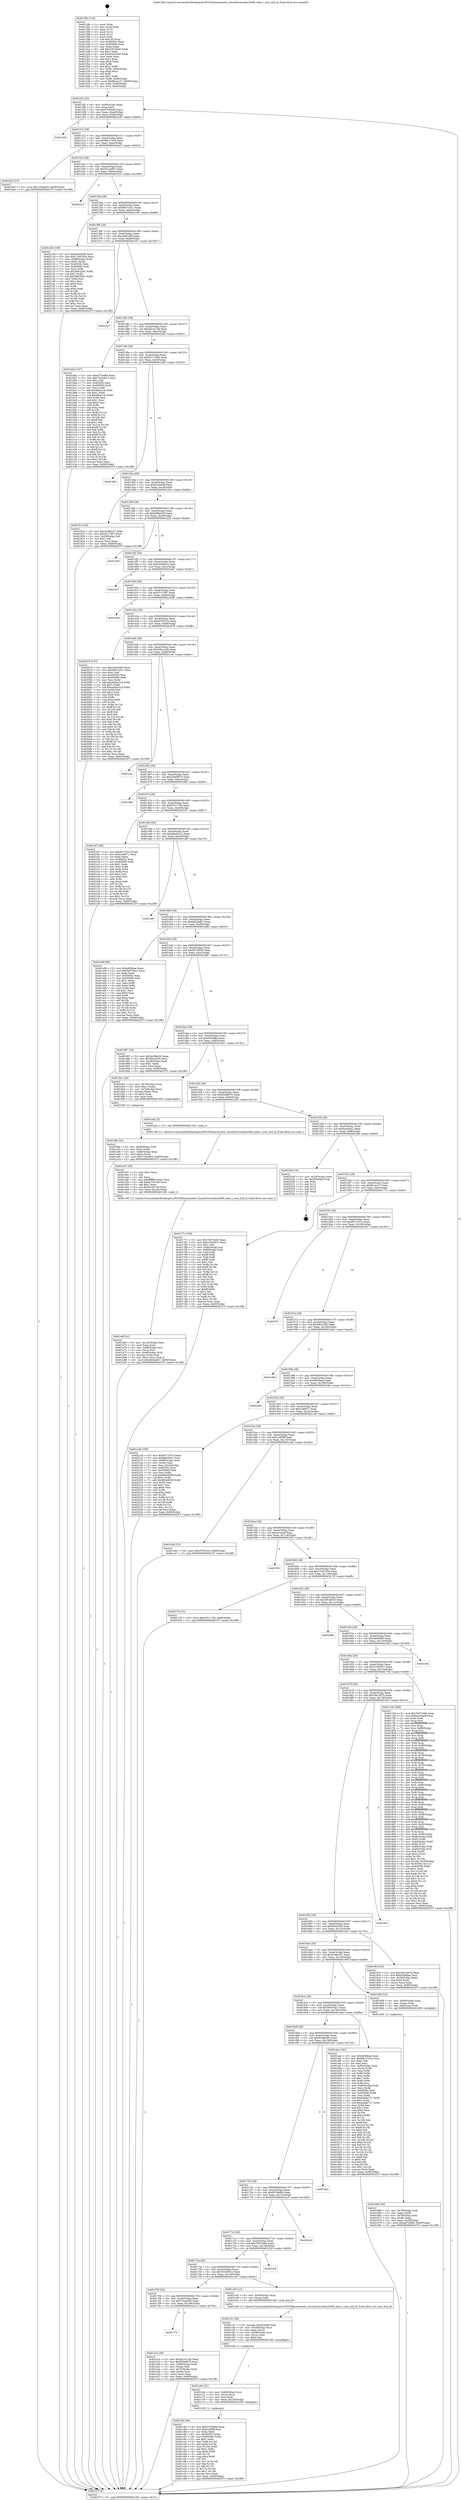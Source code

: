 digraph "0x401280" {
  label = "0x401280 (/mnt/c/Users/mathe/Desktop/tcc/POCII/binaries/extr_linuxdriversedaci5400_edac.c_nrec_buf_id_Final-ollvm.out::main(0))"
  labelloc = "t"
  node[shape=record]

  Entry [label="",width=0.3,height=0.3,shape=circle,fillcolor=black,style=filled]
  "0x4012f2" [label="{
     0x4012f2 [32]\l
     | [instrs]\l
     &nbsp;&nbsp;0x4012f2 \<+6\>: mov -0x90(%rbp),%eax\l
     &nbsp;&nbsp;0x4012f8 \<+2\>: mov %eax,%ecx\l
     &nbsp;&nbsp;0x4012fa \<+6\>: sub $0x87f42bd0,%ecx\l
     &nbsp;&nbsp;0x401300 \<+6\>: mov %eax,-0xa4(%rbp)\l
     &nbsp;&nbsp;0x401306 \<+6\>: mov %ecx,-0xa8(%rbp)\l
     &nbsp;&nbsp;0x40130c \<+6\>: je 0000000000401e39 \<main+0xbb9\>\l
  }"]
  "0x401e39" [label="{
     0x401e39\l
  }", style=dashed]
  "0x401312" [label="{
     0x401312 [28]\l
     | [instrs]\l
     &nbsp;&nbsp;0x401312 \<+5\>: jmp 0000000000401317 \<main+0x97\>\l
     &nbsp;&nbsp;0x401317 \<+6\>: mov -0xa4(%rbp),%eax\l
     &nbsp;&nbsp;0x40131d \<+5\>: sub $0x8dc17e34,%eax\l
     &nbsp;&nbsp;0x401322 \<+6\>: mov %eax,-0xac(%rbp)\l
     &nbsp;&nbsp;0x401328 \<+6\>: je 0000000000401ba3 \<main+0x923\>\l
  }"]
  Exit [label="",width=0.3,height=0.3,shape=circle,fillcolor=black,style=filled,peripheries=2]
  "0x401ba3" [label="{
     0x401ba3 [15]\l
     | [instrs]\l
     &nbsp;&nbsp;0x401ba3 \<+10\>: movl $0x7c5ead50,-0x90(%rbp)\l
     &nbsp;&nbsp;0x401bad \<+5\>: jmp 000000000040237f \<main+0x10ff\>\l
  }"]
  "0x40132e" [label="{
     0x40132e [28]\l
     | [instrs]\l
     &nbsp;&nbsp;0x40132e \<+5\>: jmp 0000000000401333 \<main+0xb3\>\l
     &nbsp;&nbsp;0x401333 \<+6\>: mov -0xa4(%rbp),%eax\l
     &nbsp;&nbsp;0x401339 \<+5\>: sub $0x931ae957,%eax\l
     &nbsp;&nbsp;0x40133e \<+6\>: mov %eax,-0xb0(%rbp)\l
     &nbsp;&nbsp;0x401344 \<+6\>: je 0000000000402315 \<main+0x1095\>\l
  }"]
  "0x401c83" [label="{
     0x401c83 [90]\l
     | [instrs]\l
     &nbsp;&nbsp;0x401c83 \<+5\>: mov $0x6376ef6d,%eax\l
     &nbsp;&nbsp;0x401c88 \<+5\>: mov $0xcc4f98f,%esi\l
     &nbsp;&nbsp;0x401c8d \<+2\>: xor %edx,%edx\l
     &nbsp;&nbsp;0x401c8f \<+8\>: mov 0x40505c,%r8d\l
     &nbsp;&nbsp;0x401c97 \<+8\>: mov 0x405060,%r9d\l
     &nbsp;&nbsp;0x401c9f \<+3\>: sub $0x1,%edx\l
     &nbsp;&nbsp;0x401ca2 \<+3\>: mov %r8d,%r10d\l
     &nbsp;&nbsp;0x401ca5 \<+3\>: add %edx,%r10d\l
     &nbsp;&nbsp;0x401ca8 \<+4\>: imul %r10d,%r8d\l
     &nbsp;&nbsp;0x401cac \<+4\>: and $0x1,%r8d\l
     &nbsp;&nbsp;0x401cb0 \<+4\>: cmp $0x0,%r8d\l
     &nbsp;&nbsp;0x401cb4 \<+4\>: sete %r11b\l
     &nbsp;&nbsp;0x401cb8 \<+4\>: cmp $0xa,%r9d\l
     &nbsp;&nbsp;0x401cbc \<+3\>: setl %bl\l
     &nbsp;&nbsp;0x401cbf \<+3\>: mov %r11b,%r14b\l
     &nbsp;&nbsp;0x401cc2 \<+3\>: and %bl,%r14b\l
     &nbsp;&nbsp;0x401cc5 \<+3\>: xor %bl,%r11b\l
     &nbsp;&nbsp;0x401cc8 \<+3\>: or %r11b,%r14b\l
     &nbsp;&nbsp;0x401ccb \<+4\>: test $0x1,%r14b\l
     &nbsp;&nbsp;0x401ccf \<+3\>: cmovne %esi,%eax\l
     &nbsp;&nbsp;0x401cd2 \<+6\>: mov %eax,-0x90(%rbp)\l
     &nbsp;&nbsp;0x401cd8 \<+5\>: jmp 000000000040237f \<main+0x10ff\>\l
  }"]
  "0x402315" [label="{
     0x402315\l
  }", style=dashed]
  "0x40134a" [label="{
     0x40134a [28]\l
     | [instrs]\l
     &nbsp;&nbsp;0x40134a \<+5\>: jmp 000000000040134f \<main+0xcf\>\l
     &nbsp;&nbsp;0x40134f \<+6\>: mov -0xa4(%rbp),%eax\l
     &nbsp;&nbsp;0x401355 \<+5\>: sub $0x9647cd11,%eax\l
     &nbsp;&nbsp;0x40135a \<+6\>: mov %eax,-0xb4(%rbp)\l
     &nbsp;&nbsp;0x401360 \<+6\>: je 000000000040210b \<main+0xe8b\>\l
  }"]
  "0x401c6e" [label="{
     0x401c6e [21]\l
     | [instrs]\l
     &nbsp;&nbsp;0x401c6e \<+4\>: mov -0x68(%rbp),%rcx\l
     &nbsp;&nbsp;0x401c72 \<+3\>: mov (%rcx),%rcx\l
     &nbsp;&nbsp;0x401c75 \<+3\>: mov %rcx,%rdi\l
     &nbsp;&nbsp;0x401c78 \<+6\>: mov %eax,-0x150(%rbp)\l
     &nbsp;&nbsp;0x401c7e \<+5\>: call 0000000000401030 \<free@plt\>\l
     | [calls]\l
     &nbsp;&nbsp;0x401030 \{1\} (unknown)\l
  }"]
  "0x40210b" [label="{
     0x40210b [109]\l
     | [instrs]\l
     &nbsp;&nbsp;0x40210b \<+5\>: mov $0x3a050ef5,%eax\l
     &nbsp;&nbsp;0x402110 \<+5\>: mov $0x11947d34,%ecx\l
     &nbsp;&nbsp;0x402115 \<+7\>: mov -0x88(%rbp),%rdx\l
     &nbsp;&nbsp;0x40211c \<+6\>: movl $0x0,(%rdx)\l
     &nbsp;&nbsp;0x402122 \<+7\>: mov 0x40505c,%esi\l
     &nbsp;&nbsp;0x402129 \<+7\>: mov 0x405060,%edi\l
     &nbsp;&nbsp;0x402130 \<+3\>: mov %esi,%r8d\l
     &nbsp;&nbsp;0x402133 \<+7\>: add $0x3b81f281,%r8d\l
     &nbsp;&nbsp;0x40213a \<+4\>: sub $0x1,%r8d\l
     &nbsp;&nbsp;0x40213e \<+7\>: sub $0x3b81f281,%r8d\l
     &nbsp;&nbsp;0x402145 \<+4\>: imul %r8d,%esi\l
     &nbsp;&nbsp;0x402149 \<+3\>: and $0x1,%esi\l
     &nbsp;&nbsp;0x40214c \<+3\>: cmp $0x0,%esi\l
     &nbsp;&nbsp;0x40214f \<+4\>: sete %r9b\l
     &nbsp;&nbsp;0x402153 \<+3\>: cmp $0xa,%edi\l
     &nbsp;&nbsp;0x402156 \<+4\>: setl %r10b\l
     &nbsp;&nbsp;0x40215a \<+3\>: mov %r9b,%r11b\l
     &nbsp;&nbsp;0x40215d \<+3\>: and %r10b,%r11b\l
     &nbsp;&nbsp;0x402160 \<+3\>: xor %r10b,%r9b\l
     &nbsp;&nbsp;0x402163 \<+3\>: or %r9b,%r11b\l
     &nbsp;&nbsp;0x402166 \<+4\>: test $0x1,%r11b\l
     &nbsp;&nbsp;0x40216a \<+3\>: cmovne %ecx,%eax\l
     &nbsp;&nbsp;0x40216d \<+6\>: mov %eax,-0x90(%rbp)\l
     &nbsp;&nbsp;0x402173 \<+5\>: jmp 000000000040237f \<main+0x10ff\>\l
  }"]
  "0x401366" [label="{
     0x401366 [28]\l
     | [instrs]\l
     &nbsp;&nbsp;0x401366 \<+5\>: jmp 000000000040136b \<main+0xeb\>\l
     &nbsp;&nbsp;0x40136b \<+6\>: mov -0xa4(%rbp),%eax\l
     &nbsp;&nbsp;0x401371 \<+5\>: sub $0xa39618bf,%eax\l
     &nbsp;&nbsp;0x401376 \<+6\>: mov %eax,-0xb8(%rbp)\l
     &nbsp;&nbsp;0x40137c \<+6\>: je 0000000000402337 \<main+0x10b7\>\l
  }"]
  "0x401c51" [label="{
     0x401c51 [29]\l
     | [instrs]\l
     &nbsp;&nbsp;0x401c51 \<+10\>: movabs $0x4030d6,%rdi\l
     &nbsp;&nbsp;0x401c5b \<+4\>: mov -0x58(%rbp),%rcx\l
     &nbsp;&nbsp;0x401c5f \<+2\>: mov %eax,(%rcx)\l
     &nbsp;&nbsp;0x401c61 \<+4\>: mov -0x58(%rbp),%rcx\l
     &nbsp;&nbsp;0x401c65 \<+2\>: mov (%rcx),%esi\l
     &nbsp;&nbsp;0x401c67 \<+2\>: mov $0x0,%al\l
     &nbsp;&nbsp;0x401c69 \<+5\>: call 0000000000401040 \<printf@plt\>\l
     | [calls]\l
     &nbsp;&nbsp;0x401040 \{1\} (unknown)\l
  }"]
  "0x402337" [label="{
     0x402337\l
  }", style=dashed]
  "0x401382" [label="{
     0x401382 [28]\l
     | [instrs]\l
     &nbsp;&nbsp;0x401382 \<+5\>: jmp 0000000000401387 \<main+0x107\>\l
     &nbsp;&nbsp;0x401387 \<+6\>: mov -0xa4(%rbp),%eax\l
     &nbsp;&nbsp;0x40138d \<+5\>: sub $0xad14119a,%eax\l
     &nbsp;&nbsp;0x401392 \<+6\>: mov %eax,-0xbc(%rbp)\l
     &nbsp;&nbsp;0x401398 \<+6\>: je 0000000000401bb2 \<main+0x932\>\l
  }"]
  "0x401a6f" [label="{
     0x401a6f [41]\l
     | [instrs]\l
     &nbsp;&nbsp;0x401a6f \<+6\>: mov -0x14c(%rbp),%ecx\l
     &nbsp;&nbsp;0x401a75 \<+3\>: imul %eax,%ecx\l
     &nbsp;&nbsp;0x401a78 \<+4\>: mov -0x68(%rbp),%rsi\l
     &nbsp;&nbsp;0x401a7c \<+3\>: mov (%rsi),%rsi\l
     &nbsp;&nbsp;0x401a7f \<+4\>: mov -0x60(%rbp),%rdi\l
     &nbsp;&nbsp;0x401a83 \<+3\>: movslq (%rdi),%rdi\l
     &nbsp;&nbsp;0x401a86 \<+3\>: mov %ecx,(%rsi,%rdi,4)\l
     &nbsp;&nbsp;0x401a89 \<+10\>: movl $0xdd02adb7,-0x90(%rbp)\l
     &nbsp;&nbsp;0x401a93 \<+5\>: jmp 000000000040237f \<main+0x10ff\>\l
  }"]
  "0x401bb2" [label="{
     0x401bb2 [147]\l
     | [instrs]\l
     &nbsp;&nbsp;0x401bb2 \<+5\>: mov $0x6376ef6d,%eax\l
     &nbsp;&nbsp;0x401bb7 \<+5\>: mov $0x70324612,%ecx\l
     &nbsp;&nbsp;0x401bbc \<+2\>: mov $0x1,%dl\l
     &nbsp;&nbsp;0x401bbe \<+7\>: mov 0x40505c,%esi\l
     &nbsp;&nbsp;0x401bc5 \<+7\>: mov 0x405060,%edi\l
     &nbsp;&nbsp;0x401bcc \<+3\>: mov %esi,%r8d\l
     &nbsp;&nbsp;0x401bcf \<+7\>: add $0x9dee1cb,%r8d\l
     &nbsp;&nbsp;0x401bd6 \<+4\>: sub $0x1,%r8d\l
     &nbsp;&nbsp;0x401bda \<+7\>: sub $0x9dee1cb,%r8d\l
     &nbsp;&nbsp;0x401be1 \<+4\>: imul %r8d,%esi\l
     &nbsp;&nbsp;0x401be5 \<+3\>: and $0x1,%esi\l
     &nbsp;&nbsp;0x401be8 \<+3\>: cmp $0x0,%esi\l
     &nbsp;&nbsp;0x401beb \<+4\>: sete %r9b\l
     &nbsp;&nbsp;0x401bef \<+3\>: cmp $0xa,%edi\l
     &nbsp;&nbsp;0x401bf2 \<+4\>: setl %r10b\l
     &nbsp;&nbsp;0x401bf6 \<+3\>: mov %r9b,%r11b\l
     &nbsp;&nbsp;0x401bf9 \<+4\>: xor $0xff,%r11b\l
     &nbsp;&nbsp;0x401bfd \<+3\>: mov %r10b,%bl\l
     &nbsp;&nbsp;0x401c00 \<+3\>: xor $0xff,%bl\l
     &nbsp;&nbsp;0x401c03 \<+3\>: xor $0x1,%dl\l
     &nbsp;&nbsp;0x401c06 \<+3\>: mov %r11b,%r14b\l
     &nbsp;&nbsp;0x401c09 \<+4\>: and $0xff,%r14b\l
     &nbsp;&nbsp;0x401c0d \<+3\>: and %dl,%r9b\l
     &nbsp;&nbsp;0x401c10 \<+3\>: mov %bl,%r15b\l
     &nbsp;&nbsp;0x401c13 \<+4\>: and $0xff,%r15b\l
     &nbsp;&nbsp;0x401c17 \<+3\>: and %dl,%r10b\l
     &nbsp;&nbsp;0x401c1a \<+3\>: or %r9b,%r14b\l
     &nbsp;&nbsp;0x401c1d \<+3\>: or %r10b,%r15b\l
     &nbsp;&nbsp;0x401c20 \<+3\>: xor %r15b,%r14b\l
     &nbsp;&nbsp;0x401c23 \<+3\>: or %bl,%r11b\l
     &nbsp;&nbsp;0x401c26 \<+4\>: xor $0xff,%r11b\l
     &nbsp;&nbsp;0x401c2a \<+3\>: or $0x1,%dl\l
     &nbsp;&nbsp;0x401c2d \<+3\>: and %dl,%r11b\l
     &nbsp;&nbsp;0x401c30 \<+3\>: or %r11b,%r14b\l
     &nbsp;&nbsp;0x401c33 \<+4\>: test $0x1,%r14b\l
     &nbsp;&nbsp;0x401c37 \<+3\>: cmovne %ecx,%eax\l
     &nbsp;&nbsp;0x401c3a \<+6\>: mov %eax,-0x90(%rbp)\l
     &nbsp;&nbsp;0x401c40 \<+5\>: jmp 000000000040237f \<main+0x10ff\>\l
  }"]
  "0x40139e" [label="{
     0x40139e [28]\l
     | [instrs]\l
     &nbsp;&nbsp;0x40139e \<+5\>: jmp 00000000004013a3 \<main+0x123\>\l
     &nbsp;&nbsp;0x4013a3 \<+6\>: mov -0xa4(%rbp),%eax\l
     &nbsp;&nbsp;0x4013a9 \<+5\>: sub $0xb217cd45,%eax\l
     &nbsp;&nbsp;0x4013ae \<+6\>: mov %eax,-0xc0(%rbp)\l
     &nbsp;&nbsp;0x4013b4 \<+6\>: je 0000000000401db0 \<main+0xb30\>\l
  }"]
  "0x401a47" [label="{
     0x401a47 [40]\l
     | [instrs]\l
     &nbsp;&nbsp;0x401a47 \<+5\>: mov $0x2,%ecx\l
     &nbsp;&nbsp;0x401a4c \<+1\>: cltd\l
     &nbsp;&nbsp;0x401a4d \<+2\>: idiv %ecx\l
     &nbsp;&nbsp;0x401a4f \<+6\>: imul $0xfffffffe,%edx,%ecx\l
     &nbsp;&nbsp;0x401a55 \<+6\>: add $0xdc743746,%ecx\l
     &nbsp;&nbsp;0x401a5b \<+3\>: add $0x1,%ecx\l
     &nbsp;&nbsp;0x401a5e \<+6\>: sub $0xdc743746,%ecx\l
     &nbsp;&nbsp;0x401a64 \<+6\>: mov %ecx,-0x14c(%rbp)\l
     &nbsp;&nbsp;0x401a6a \<+5\>: call 0000000000401160 \<next_i\>\l
     | [calls]\l
     &nbsp;&nbsp;0x401160 \{1\} (/mnt/c/Users/mathe/Desktop/tcc/POCII/binaries/extr_linuxdriversedaci5400_edac.c_nrec_buf_id_Final-ollvm.out::next_i)\l
  }"]
  "0x401db0" [label="{
     0x401db0\l
  }", style=dashed]
  "0x4013ba" [label="{
     0x4013ba [28]\l
     | [instrs]\l
     &nbsp;&nbsp;0x4013ba \<+5\>: jmp 00000000004013bf \<main+0x13f\>\l
     &nbsp;&nbsp;0x4013bf \<+6\>: mov -0xa4(%rbp),%eax\l
     &nbsp;&nbsp;0x4013c5 \<+5\>: sub $0xb2c5ee0f,%eax\l
     &nbsp;&nbsp;0x4013ca \<+6\>: mov %eax,-0xc4(%rbp)\l
     &nbsp;&nbsp;0x4013d0 \<+6\>: je 000000000040191a \<main+0x69a\>\l
  }"]
  "0x401772" [label="{
     0x401772\l
  }", style=dashed]
  "0x40191a" [label="{
     0x40191a [30]\l
     | [instrs]\l
     &nbsp;&nbsp;0x40191a \<+5\>: mov $0x5c48cb37,%eax\l
     &nbsp;&nbsp;0x40191f \<+5\>: mov $0xcf1c7497,%ecx\l
     &nbsp;&nbsp;0x401924 \<+3\>: mov -0x29(%rbp),%dl\l
     &nbsp;&nbsp;0x401927 \<+3\>: test $0x1,%dl\l
     &nbsp;&nbsp;0x40192a \<+3\>: cmovne %ecx,%eax\l
     &nbsp;&nbsp;0x40192d \<+6\>: mov %eax,-0x90(%rbp)\l
     &nbsp;&nbsp;0x401933 \<+5\>: jmp 000000000040237f \<main+0x10ff\>\l
  }"]
  "0x4013d6" [label="{
     0x4013d6 [28]\l
     | [instrs]\l
     &nbsp;&nbsp;0x4013d6 \<+5\>: jmp 00000000004013db \<main+0x15b\>\l
     &nbsp;&nbsp;0x4013db \<+6\>: mov -0xa4(%rbp),%eax\l
     &nbsp;&nbsp;0x4013e1 \<+5\>: sub $0xbdf0e425,%eax\l
     &nbsp;&nbsp;0x4013e6 \<+6\>: mov %eax,-0xc8(%rbp)\l
     &nbsp;&nbsp;0x4013ec \<+6\>: je 0000000000401d29 \<main+0xaa9\>\l
  }"]
  "0x401a1e" [label="{
     0x401a1e [36]\l
     | [instrs]\l
     &nbsp;&nbsp;0x401a1e \<+5\>: mov $0xad14119a,%eax\l
     &nbsp;&nbsp;0x401a23 \<+5\>: mov $0xf30d8078,%ecx\l
     &nbsp;&nbsp;0x401a28 \<+4\>: mov -0x60(%rbp),%rdx\l
     &nbsp;&nbsp;0x401a2c \<+2\>: mov (%rdx),%esi\l
     &nbsp;&nbsp;0x401a2e \<+4\>: mov -0x70(%rbp),%rdx\l
     &nbsp;&nbsp;0x401a32 \<+2\>: cmp (%rdx),%esi\l
     &nbsp;&nbsp;0x401a34 \<+3\>: cmovl %ecx,%eax\l
     &nbsp;&nbsp;0x401a37 \<+6\>: mov %eax,-0x90(%rbp)\l
     &nbsp;&nbsp;0x401a3d \<+5\>: jmp 000000000040237f \<main+0x10ff\>\l
  }"]
  "0x401d29" [label="{
     0x401d29\l
  }", style=dashed]
  "0x4013f2" [label="{
     0x4013f2 [28]\l
     | [instrs]\l
     &nbsp;&nbsp;0x4013f2 \<+5\>: jmp 00000000004013f7 \<main+0x177\>\l
     &nbsp;&nbsp;0x4013f7 \<+6\>: mov -0xa4(%rbp),%eax\l
     &nbsp;&nbsp;0x4013fd \<+5\>: sub $0xc0dd6bc4,%eax\l
     &nbsp;&nbsp;0x401402 \<+6\>: mov %eax,-0xcc(%rbp)\l
     &nbsp;&nbsp;0x401408 \<+6\>: je 0000000000401ee7 \<main+0xc67\>\l
  }"]
  "0x401756" [label="{
     0x401756 [28]\l
     | [instrs]\l
     &nbsp;&nbsp;0x401756 \<+5\>: jmp 000000000040175b \<main+0x4db\>\l
     &nbsp;&nbsp;0x40175b \<+6\>: mov -0xa4(%rbp),%eax\l
     &nbsp;&nbsp;0x401761 \<+5\>: sub $0x7c5ead50,%eax\l
     &nbsp;&nbsp;0x401766 \<+6\>: mov %eax,-0x148(%rbp)\l
     &nbsp;&nbsp;0x40176c \<+6\>: je 0000000000401a1e \<main+0x79e\>\l
  }"]
  "0x401ee7" [label="{
     0x401ee7\l
  }", style=dashed]
  "0x40140e" [label="{
     0x40140e [28]\l
     | [instrs]\l
     &nbsp;&nbsp;0x40140e \<+5\>: jmp 0000000000401413 \<main+0x193\>\l
     &nbsp;&nbsp;0x401413 \<+6\>: mov -0xa4(%rbp),%eax\l
     &nbsp;&nbsp;0x401419 \<+5\>: sub $0xcf1c7497,%eax\l
     &nbsp;&nbsp;0x40141e \<+6\>: mov %eax,-0xd0(%rbp)\l
     &nbsp;&nbsp;0x401424 \<+6\>: je 0000000000401938 \<main+0x6b8\>\l
  }"]
  "0x401c45" [label="{
     0x401c45 [12]\l
     | [instrs]\l
     &nbsp;&nbsp;0x401c45 \<+4\>: mov -0x68(%rbp),%rax\l
     &nbsp;&nbsp;0x401c49 \<+3\>: mov (%rax),%rdi\l
     &nbsp;&nbsp;0x401c4c \<+5\>: call 0000000000401240 \<nrec_buf_id\>\l
     | [calls]\l
     &nbsp;&nbsp;0x401240 \{1\} (/mnt/c/Users/mathe/Desktop/tcc/POCII/binaries/extr_linuxdriversedaci5400_edac.c_nrec_buf_id_Final-ollvm.out::nrec_buf_id)\l
  }"]
  "0x401938" [label="{
     0x401938\l
  }", style=dashed]
  "0x40142a" [label="{
     0x40142a [28]\l
     | [instrs]\l
     &nbsp;&nbsp;0x40142a \<+5\>: jmp 000000000040142f \<main+0x1af\>\l
     &nbsp;&nbsp;0x40142f \<+6\>: mov -0xa4(%rbp),%eax\l
     &nbsp;&nbsp;0x401435 \<+5\>: sub $0xcf79531b,%eax\l
     &nbsp;&nbsp;0x40143a \<+6\>: mov %eax,-0xd4(%rbp)\l
     &nbsp;&nbsp;0x401440 \<+6\>: je 0000000000402078 \<main+0xdf8\>\l
  }"]
  "0x40173a" [label="{
     0x40173a [28]\l
     | [instrs]\l
     &nbsp;&nbsp;0x40173a \<+5\>: jmp 000000000040173f \<main+0x4bf\>\l
     &nbsp;&nbsp;0x40173f \<+6\>: mov -0xa4(%rbp),%eax\l
     &nbsp;&nbsp;0x401745 \<+5\>: sub $0x70324612,%eax\l
     &nbsp;&nbsp;0x40174a \<+6\>: mov %eax,-0x144(%rbp)\l
     &nbsp;&nbsp;0x401750 \<+6\>: je 0000000000401c45 \<main+0x9c5\>\l
  }"]
  "0x402078" [label="{
     0x402078 [147]\l
     | [instrs]\l
     &nbsp;&nbsp;0x402078 \<+5\>: mov $0x3a050ef5,%eax\l
     &nbsp;&nbsp;0x40207d \<+5\>: mov $0x9647cd11,%ecx\l
     &nbsp;&nbsp;0x402082 \<+2\>: mov $0x1,%dl\l
     &nbsp;&nbsp;0x402084 \<+7\>: mov 0x40505c,%esi\l
     &nbsp;&nbsp;0x40208b \<+7\>: mov 0x405060,%edi\l
     &nbsp;&nbsp;0x402092 \<+3\>: mov %esi,%r8d\l
     &nbsp;&nbsp;0x402095 \<+7\>: add $0xed3bc31d,%r8d\l
     &nbsp;&nbsp;0x40209c \<+4\>: sub $0x1,%r8d\l
     &nbsp;&nbsp;0x4020a0 \<+7\>: sub $0xed3bc31d,%r8d\l
     &nbsp;&nbsp;0x4020a7 \<+4\>: imul %r8d,%esi\l
     &nbsp;&nbsp;0x4020ab \<+3\>: and $0x1,%esi\l
     &nbsp;&nbsp;0x4020ae \<+3\>: cmp $0x0,%esi\l
     &nbsp;&nbsp;0x4020b1 \<+4\>: sete %r9b\l
     &nbsp;&nbsp;0x4020b5 \<+3\>: cmp $0xa,%edi\l
     &nbsp;&nbsp;0x4020b8 \<+4\>: setl %r10b\l
     &nbsp;&nbsp;0x4020bc \<+3\>: mov %r9b,%r11b\l
     &nbsp;&nbsp;0x4020bf \<+4\>: xor $0xff,%r11b\l
     &nbsp;&nbsp;0x4020c3 \<+3\>: mov %r10b,%bl\l
     &nbsp;&nbsp;0x4020c6 \<+3\>: xor $0xff,%bl\l
     &nbsp;&nbsp;0x4020c9 \<+3\>: xor $0x0,%dl\l
     &nbsp;&nbsp;0x4020cc \<+3\>: mov %r11b,%r14b\l
     &nbsp;&nbsp;0x4020cf \<+4\>: and $0x0,%r14b\l
     &nbsp;&nbsp;0x4020d3 \<+3\>: and %dl,%r9b\l
     &nbsp;&nbsp;0x4020d6 \<+3\>: mov %bl,%r15b\l
     &nbsp;&nbsp;0x4020d9 \<+4\>: and $0x0,%r15b\l
     &nbsp;&nbsp;0x4020dd \<+3\>: and %dl,%r10b\l
     &nbsp;&nbsp;0x4020e0 \<+3\>: or %r9b,%r14b\l
     &nbsp;&nbsp;0x4020e3 \<+3\>: or %r10b,%r15b\l
     &nbsp;&nbsp;0x4020e6 \<+3\>: xor %r15b,%r14b\l
     &nbsp;&nbsp;0x4020e9 \<+3\>: or %bl,%r11b\l
     &nbsp;&nbsp;0x4020ec \<+4\>: xor $0xff,%r11b\l
     &nbsp;&nbsp;0x4020f0 \<+3\>: or $0x0,%dl\l
     &nbsp;&nbsp;0x4020f3 \<+3\>: and %dl,%r11b\l
     &nbsp;&nbsp;0x4020f6 \<+3\>: or %r11b,%r14b\l
     &nbsp;&nbsp;0x4020f9 \<+4\>: test $0x1,%r14b\l
     &nbsp;&nbsp;0x4020fd \<+3\>: cmovne %ecx,%eax\l
     &nbsp;&nbsp;0x402100 \<+6\>: mov %eax,-0x90(%rbp)\l
     &nbsp;&nbsp;0x402106 \<+5\>: jmp 000000000040237f \<main+0x10ff\>\l
  }"]
  "0x401446" [label="{
     0x401446 [28]\l
     | [instrs]\l
     &nbsp;&nbsp;0x401446 \<+5\>: jmp 000000000040144b \<main+0x1cb\>\l
     &nbsp;&nbsp;0x40144b \<+6\>: mov -0xa4(%rbp),%eax\l
     &nbsp;&nbsp;0x401451 \<+5\>: sub $0xd361ce2b,%eax\l
     &nbsp;&nbsp;0x401456 \<+6\>: mov %eax,-0xd8(%rbp)\l
     &nbsp;&nbsp;0x40145c \<+6\>: je 0000000000401cec \<main+0xa6c\>\l
  }"]
  "0x402259" [label="{
     0x402259\l
  }", style=dashed]
  "0x401cec" [label="{
     0x401cec\l
  }", style=dashed]
  "0x401462" [label="{
     0x401462 [28]\l
     | [instrs]\l
     &nbsp;&nbsp;0x401462 \<+5\>: jmp 0000000000401467 \<main+0x1e7\>\l
     &nbsp;&nbsp;0x401467 \<+6\>: mov -0xa4(%rbp),%eax\l
     &nbsp;&nbsp;0x40146d \<+5\>: sub $0xd39d6975,%eax\l
     &nbsp;&nbsp;0x401472 \<+6\>: mov %eax,-0xdc(%rbp)\l
     &nbsp;&nbsp;0x401478 \<+6\>: je 0000000000401fdb \<main+0xd5b\>\l
  }"]
  "0x40171e" [label="{
     0x40171e [28]\l
     | [instrs]\l
     &nbsp;&nbsp;0x40171e \<+5\>: jmp 0000000000401723 \<main+0x4a3\>\l
     &nbsp;&nbsp;0x401723 \<+6\>: mov -0xa4(%rbp),%eax\l
     &nbsp;&nbsp;0x401729 \<+5\>: sub $0x7007cb66,%eax\l
     &nbsp;&nbsp;0x40172e \<+6\>: mov %eax,-0x140(%rbp)\l
     &nbsp;&nbsp;0x401734 \<+6\>: je 0000000000402259 \<main+0xfd9\>\l
  }"]
  "0x401fdb" [label="{
     0x401fdb\l
  }", style=dashed]
  "0x40147e" [label="{
     0x40147e [28]\l
     | [instrs]\l
     &nbsp;&nbsp;0x40147e \<+5\>: jmp 0000000000401483 \<main+0x203\>\l
     &nbsp;&nbsp;0x401483 \<+6\>: mov -0xa4(%rbp),%eax\l
     &nbsp;&nbsp;0x401489 \<+5\>: sub $0xd701179e,%eax\l
     &nbsp;&nbsp;0x40148e \<+6\>: mov %eax,-0xe0(%rbp)\l
     &nbsp;&nbsp;0x401494 \<+6\>: je 0000000000402187 \<main+0xf07\>\l
  }"]
  "0x4022c8" [label="{
     0x4022c8\l
  }", style=dashed]
  "0x402187" [label="{
     0x402187 [86]\l
     | [instrs]\l
     &nbsp;&nbsp;0x402187 \<+5\>: mov $0xfd17351e,%eax\l
     &nbsp;&nbsp;0x40218c \<+5\>: mov $0xcc46671,%ecx\l
     &nbsp;&nbsp;0x402191 \<+2\>: xor %edx,%edx\l
     &nbsp;&nbsp;0x402193 \<+7\>: mov 0x40505c,%esi\l
     &nbsp;&nbsp;0x40219a \<+7\>: mov 0x405060,%edi\l
     &nbsp;&nbsp;0x4021a1 \<+3\>: sub $0x1,%edx\l
     &nbsp;&nbsp;0x4021a4 \<+3\>: mov %esi,%r8d\l
     &nbsp;&nbsp;0x4021a7 \<+3\>: add %edx,%r8d\l
     &nbsp;&nbsp;0x4021aa \<+4\>: imul %r8d,%esi\l
     &nbsp;&nbsp;0x4021ae \<+3\>: and $0x1,%esi\l
     &nbsp;&nbsp;0x4021b1 \<+3\>: cmp $0x0,%esi\l
     &nbsp;&nbsp;0x4021b4 \<+4\>: sete %r9b\l
     &nbsp;&nbsp;0x4021b8 \<+3\>: cmp $0xa,%edi\l
     &nbsp;&nbsp;0x4021bb \<+4\>: setl %r10b\l
     &nbsp;&nbsp;0x4021bf \<+3\>: mov %r9b,%r11b\l
     &nbsp;&nbsp;0x4021c2 \<+3\>: and %r10b,%r11b\l
     &nbsp;&nbsp;0x4021c5 \<+3\>: xor %r10b,%r9b\l
     &nbsp;&nbsp;0x4021c8 \<+3\>: or %r9b,%r11b\l
     &nbsp;&nbsp;0x4021cb \<+4\>: test $0x1,%r11b\l
     &nbsp;&nbsp;0x4021cf \<+3\>: cmovne %ecx,%eax\l
     &nbsp;&nbsp;0x4021d2 \<+6\>: mov %eax,-0x90(%rbp)\l
     &nbsp;&nbsp;0x4021d8 \<+5\>: jmp 000000000040237f \<main+0x10ff\>\l
  }"]
  "0x40149a" [label="{
     0x40149a [28]\l
     | [instrs]\l
     &nbsp;&nbsp;0x40149a \<+5\>: jmp 000000000040149f \<main+0x21f\>\l
     &nbsp;&nbsp;0x40149f \<+6\>: mov -0xa4(%rbp),%eax\l
     &nbsp;&nbsp;0x4014a5 \<+5\>: sub $0xdab5dc12,%eax\l
     &nbsp;&nbsp;0x4014aa \<+6\>: mov %eax,-0xe4(%rbp)\l
     &nbsp;&nbsp;0x4014b0 \<+6\>: je 0000000000401ef6 \<main+0xc76\>\l
  }"]
  "0x401702" [label="{
     0x401702 [28]\l
     | [instrs]\l
     &nbsp;&nbsp;0x401702 \<+5\>: jmp 0000000000401707 \<main+0x487\>\l
     &nbsp;&nbsp;0x401707 \<+6\>: mov -0xa4(%rbp),%eax\l
     &nbsp;&nbsp;0x40170d \<+5\>: sub $0x6376ef6d,%eax\l
     &nbsp;&nbsp;0x401712 \<+6\>: mov %eax,-0x13c(%rbp)\l
     &nbsp;&nbsp;0x401718 \<+6\>: je 00000000004022c8 \<main+0x1048\>\l
  }"]
  "0x401ef6" [label="{
     0x401ef6\l
  }", style=dashed]
  "0x4014b6" [label="{
     0x4014b6 [28]\l
     | [instrs]\l
     &nbsp;&nbsp;0x4014b6 \<+5\>: jmp 00000000004014bb \<main+0x23b\>\l
     &nbsp;&nbsp;0x4014bb \<+6\>: mov -0xa4(%rbp),%eax\l
     &nbsp;&nbsp;0x4014c1 \<+5\>: sub $0xdd02adb7,%eax\l
     &nbsp;&nbsp;0x4014c6 \<+6\>: mov %eax,-0xe8(%rbp)\l
     &nbsp;&nbsp;0x4014cc \<+6\>: je 0000000000401a98 \<main+0x818\>\l
  }"]
  "0x4019a5" [label="{
     0x4019a5\l
  }", style=dashed]
  "0x401a98" [label="{
     0x401a98 [86]\l
     | [instrs]\l
     &nbsp;&nbsp;0x401a98 \<+5\>: mov $0xb859bae,%eax\l
     &nbsp;&nbsp;0x401a9d \<+5\>: mov $0x5d970ac1,%ecx\l
     &nbsp;&nbsp;0x401aa2 \<+2\>: xor %edx,%edx\l
     &nbsp;&nbsp;0x401aa4 \<+7\>: mov 0x40505c,%esi\l
     &nbsp;&nbsp;0x401aab \<+7\>: mov 0x405060,%edi\l
     &nbsp;&nbsp;0x401ab2 \<+3\>: sub $0x1,%edx\l
     &nbsp;&nbsp;0x401ab5 \<+3\>: mov %esi,%r8d\l
     &nbsp;&nbsp;0x401ab8 \<+3\>: add %edx,%r8d\l
     &nbsp;&nbsp;0x401abb \<+4\>: imul %r8d,%esi\l
     &nbsp;&nbsp;0x401abf \<+3\>: and $0x1,%esi\l
     &nbsp;&nbsp;0x401ac2 \<+3\>: cmp $0x0,%esi\l
     &nbsp;&nbsp;0x401ac5 \<+4\>: sete %r9b\l
     &nbsp;&nbsp;0x401ac9 \<+3\>: cmp $0xa,%edi\l
     &nbsp;&nbsp;0x401acc \<+4\>: setl %r10b\l
     &nbsp;&nbsp;0x401ad0 \<+3\>: mov %r9b,%r11b\l
     &nbsp;&nbsp;0x401ad3 \<+3\>: and %r10b,%r11b\l
     &nbsp;&nbsp;0x401ad6 \<+3\>: xor %r10b,%r9b\l
     &nbsp;&nbsp;0x401ad9 \<+3\>: or %r9b,%r11b\l
     &nbsp;&nbsp;0x401adc \<+4\>: test $0x1,%r11b\l
     &nbsp;&nbsp;0x401ae0 \<+3\>: cmovne %ecx,%eax\l
     &nbsp;&nbsp;0x401ae3 \<+6\>: mov %eax,-0x90(%rbp)\l
     &nbsp;&nbsp;0x401ae9 \<+5\>: jmp 000000000040237f \<main+0x10ff\>\l
  }"]
  "0x4014d2" [label="{
     0x4014d2 [28]\l
     | [instrs]\l
     &nbsp;&nbsp;0x4014d2 \<+5\>: jmp 00000000004014d7 \<main+0x257\>\l
     &nbsp;&nbsp;0x4014d7 \<+6\>: mov -0xa4(%rbp),%eax\l
     &nbsp;&nbsp;0x4014dd \<+5\>: sub $0xdd72f8d5,%eax\l
     &nbsp;&nbsp;0x4014e2 \<+6\>: mov %eax,-0xec(%rbp)\l
     &nbsp;&nbsp;0x4014e8 \<+6\>: je 0000000000401987 \<main+0x707\>\l
  }"]
  "0x4016e6" [label="{
     0x4016e6 [28]\l
     | [instrs]\l
     &nbsp;&nbsp;0x4016e6 \<+5\>: jmp 00000000004016eb \<main+0x46b\>\l
     &nbsp;&nbsp;0x4016eb \<+6\>: mov -0xa4(%rbp),%eax\l
     &nbsp;&nbsp;0x4016f1 \<+5\>: sub $0x5e38bd20,%eax\l
     &nbsp;&nbsp;0x4016f6 \<+6\>: mov %eax,-0x138(%rbp)\l
     &nbsp;&nbsp;0x4016fc \<+6\>: je 00000000004019a5 \<main+0x725\>\l
  }"]
  "0x401987" [label="{
     0x401987 [30]\l
     | [instrs]\l
     &nbsp;&nbsp;0x401987 \<+5\>: mov $0x5e38bd20,%eax\l
     &nbsp;&nbsp;0x40198c \<+5\>: mov $0x5b3cf334,%ecx\l
     &nbsp;&nbsp;0x401991 \<+3\>: mov -0x28(%rbp),%edx\l
     &nbsp;&nbsp;0x401994 \<+3\>: cmp $0x1,%edx\l
     &nbsp;&nbsp;0x401997 \<+3\>: cmovl %ecx,%eax\l
     &nbsp;&nbsp;0x40199a \<+6\>: mov %eax,-0x90(%rbp)\l
     &nbsp;&nbsp;0x4019a0 \<+5\>: jmp 000000000040237f \<main+0x10ff\>\l
  }"]
  "0x4014ee" [label="{
     0x4014ee [28]\l
     | [instrs]\l
     &nbsp;&nbsp;0x4014ee \<+5\>: jmp 00000000004014f3 \<main+0x273\>\l
     &nbsp;&nbsp;0x4014f3 \<+6\>: mov -0xa4(%rbp),%eax\l
     &nbsp;&nbsp;0x4014f9 \<+5\>: sub $0xef3e6fba,%eax\l
     &nbsp;&nbsp;0x4014fe \<+6\>: mov %eax,-0xf0(%rbp)\l
     &nbsp;&nbsp;0x401504 \<+6\>: je 00000000004019e1 \<main+0x761\>\l
  }"]
  "0x401aee" [label="{
     0x401aee [181]\l
     | [instrs]\l
     &nbsp;&nbsp;0x401aee \<+5\>: mov $0xb859bae,%eax\l
     &nbsp;&nbsp;0x401af3 \<+5\>: mov $0x8dc17e34,%ecx\l
     &nbsp;&nbsp;0x401af8 \<+2\>: mov $0x1,%dl\l
     &nbsp;&nbsp;0x401afa \<+2\>: xor %esi,%esi\l
     &nbsp;&nbsp;0x401afc \<+4\>: mov -0x60(%rbp),%rdi\l
     &nbsp;&nbsp;0x401b00 \<+3\>: mov (%rdi),%r8d\l
     &nbsp;&nbsp;0x401b03 \<+3\>: mov %esi,%r9d\l
     &nbsp;&nbsp;0x401b06 \<+3\>: sub %r8d,%r9d\l
     &nbsp;&nbsp;0x401b09 \<+3\>: mov %esi,%r8d\l
     &nbsp;&nbsp;0x401b0c \<+4\>: sub $0x1,%r8d\l
     &nbsp;&nbsp;0x401b10 \<+3\>: add %r8d,%r9d\l
     &nbsp;&nbsp;0x401b13 \<+3\>: sub %r9d,%esi\l
     &nbsp;&nbsp;0x401b16 \<+4\>: mov -0x60(%rbp),%rdi\l
     &nbsp;&nbsp;0x401b1a \<+2\>: mov %esi,(%rdi)\l
     &nbsp;&nbsp;0x401b1c \<+7\>: mov 0x40505c,%esi\l
     &nbsp;&nbsp;0x401b23 \<+8\>: mov 0x405060,%r8d\l
     &nbsp;&nbsp;0x401b2b \<+3\>: mov %esi,%r9d\l
     &nbsp;&nbsp;0x401b2e \<+7\>: add $0xb2b6e727,%r9d\l
     &nbsp;&nbsp;0x401b35 \<+4\>: sub $0x1,%r9d\l
     &nbsp;&nbsp;0x401b39 \<+7\>: sub $0xb2b6e727,%r9d\l
     &nbsp;&nbsp;0x401b40 \<+4\>: imul %r9d,%esi\l
     &nbsp;&nbsp;0x401b44 \<+3\>: and $0x1,%esi\l
     &nbsp;&nbsp;0x401b47 \<+3\>: cmp $0x0,%esi\l
     &nbsp;&nbsp;0x401b4a \<+4\>: sete %r10b\l
     &nbsp;&nbsp;0x401b4e \<+4\>: cmp $0xa,%r8d\l
     &nbsp;&nbsp;0x401b52 \<+4\>: setl %r11b\l
     &nbsp;&nbsp;0x401b56 \<+3\>: mov %r10b,%bl\l
     &nbsp;&nbsp;0x401b59 \<+3\>: xor $0xff,%bl\l
     &nbsp;&nbsp;0x401b5c \<+3\>: mov %r11b,%r14b\l
     &nbsp;&nbsp;0x401b5f \<+4\>: xor $0xff,%r14b\l
     &nbsp;&nbsp;0x401b63 \<+3\>: xor $0x0,%dl\l
     &nbsp;&nbsp;0x401b66 \<+3\>: mov %bl,%r15b\l
     &nbsp;&nbsp;0x401b69 \<+4\>: and $0x0,%r15b\l
     &nbsp;&nbsp;0x401b6d \<+3\>: and %dl,%r10b\l
     &nbsp;&nbsp;0x401b70 \<+3\>: mov %r14b,%r12b\l
     &nbsp;&nbsp;0x401b73 \<+4\>: and $0x0,%r12b\l
     &nbsp;&nbsp;0x401b77 \<+3\>: and %dl,%r11b\l
     &nbsp;&nbsp;0x401b7a \<+3\>: or %r10b,%r15b\l
     &nbsp;&nbsp;0x401b7d \<+3\>: or %r11b,%r12b\l
     &nbsp;&nbsp;0x401b80 \<+3\>: xor %r12b,%r15b\l
     &nbsp;&nbsp;0x401b83 \<+3\>: or %r14b,%bl\l
     &nbsp;&nbsp;0x401b86 \<+3\>: xor $0xff,%bl\l
     &nbsp;&nbsp;0x401b89 \<+3\>: or $0x0,%dl\l
     &nbsp;&nbsp;0x401b8c \<+2\>: and %dl,%bl\l
     &nbsp;&nbsp;0x401b8e \<+3\>: or %bl,%r15b\l
     &nbsp;&nbsp;0x401b91 \<+4\>: test $0x1,%r15b\l
     &nbsp;&nbsp;0x401b95 \<+3\>: cmovne %ecx,%eax\l
     &nbsp;&nbsp;0x401b98 \<+6\>: mov %eax,-0x90(%rbp)\l
     &nbsp;&nbsp;0x401b9e \<+5\>: jmp 000000000040237f \<main+0x10ff\>\l
  }"]
  "0x4019e1" [label="{
     0x4019e1 [29]\l
     | [instrs]\l
     &nbsp;&nbsp;0x4019e1 \<+4\>: mov -0x70(%rbp),%rax\l
     &nbsp;&nbsp;0x4019e5 \<+6\>: movl $0x1,(%rax)\l
     &nbsp;&nbsp;0x4019eb \<+4\>: mov -0x70(%rbp),%rax\l
     &nbsp;&nbsp;0x4019ef \<+3\>: movslq (%rax),%rax\l
     &nbsp;&nbsp;0x4019f2 \<+4\>: shl $0x2,%rax\l
     &nbsp;&nbsp;0x4019f6 \<+3\>: mov %rax,%rdi\l
     &nbsp;&nbsp;0x4019f9 \<+5\>: call 0000000000401050 \<malloc@plt\>\l
     | [calls]\l
     &nbsp;&nbsp;0x401050 \{1\} (unknown)\l
  }"]
  "0x40150a" [label="{
     0x40150a [28]\l
     | [instrs]\l
     &nbsp;&nbsp;0x40150a \<+5\>: jmp 000000000040150f \<main+0x28f\>\l
     &nbsp;&nbsp;0x40150f \<+6\>: mov -0xa4(%rbp),%eax\l
     &nbsp;&nbsp;0x401515 \<+5\>: sub $0xf30d8078,%eax\l
     &nbsp;&nbsp;0x40151a \<+6\>: mov %eax,-0xf4(%rbp)\l
     &nbsp;&nbsp;0x401520 \<+6\>: je 0000000000401a42 \<main+0x7c2\>\l
  }"]
  "0x4019fe" [label="{
     0x4019fe [32]\l
     | [instrs]\l
     &nbsp;&nbsp;0x4019fe \<+4\>: mov -0x68(%rbp),%rdi\l
     &nbsp;&nbsp;0x401a02 \<+3\>: mov %rax,(%rdi)\l
     &nbsp;&nbsp;0x401a05 \<+4\>: mov -0x60(%rbp),%rax\l
     &nbsp;&nbsp;0x401a09 \<+6\>: movl $0x0,(%rax)\l
     &nbsp;&nbsp;0x401a0f \<+10\>: movl $0x7c5ead50,-0x90(%rbp)\l
     &nbsp;&nbsp;0x401a19 \<+5\>: jmp 000000000040237f \<main+0x10ff\>\l
  }"]
  "0x401a42" [label="{
     0x401a42 [5]\l
     | [instrs]\l
     &nbsp;&nbsp;0x401a42 \<+5\>: call 0000000000401160 \<next_i\>\l
     | [calls]\l
     &nbsp;&nbsp;0x401160 \{1\} (/mnt/c/Users/mathe/Desktop/tcc/POCII/binaries/extr_linuxdriversedaci5400_edac.c_nrec_buf_id_Final-ollvm.out::next_i)\l
  }"]
  "0x401526" [label="{
     0x401526 [28]\l
     | [instrs]\l
     &nbsp;&nbsp;0x401526 \<+5\>: jmp 000000000040152b \<main+0x2ab\>\l
     &nbsp;&nbsp;0x40152b \<+6\>: mov -0xa4(%rbp),%eax\l
     &nbsp;&nbsp;0x401531 \<+5\>: sub $0xfaa05ee1,%eax\l
     &nbsp;&nbsp;0x401536 \<+6\>: mov %eax,-0xf8(%rbp)\l
     &nbsp;&nbsp;0x40153c \<+6\>: je 0000000000402249 \<main+0xfc9\>\l
  }"]
  "0x401969" [label="{
     0x401969 [30]\l
     | [instrs]\l
     &nbsp;&nbsp;0x401969 \<+4\>: mov -0x78(%rbp),%rdi\l
     &nbsp;&nbsp;0x40196d \<+2\>: mov %eax,(%rdi)\l
     &nbsp;&nbsp;0x40196f \<+4\>: mov -0x78(%rbp),%rdi\l
     &nbsp;&nbsp;0x401973 \<+2\>: mov (%rdi),%eax\l
     &nbsp;&nbsp;0x401975 \<+3\>: mov %eax,-0x28(%rbp)\l
     &nbsp;&nbsp;0x401978 \<+10\>: movl $0xdd72f8d5,-0x90(%rbp)\l
     &nbsp;&nbsp;0x401982 \<+5\>: jmp 000000000040237f \<main+0x10ff\>\l
  }"]
  "0x402249" [label="{
     0x402249 [16]\l
     | [instrs]\l
     &nbsp;&nbsp;0x402249 \<+3\>: mov -0x24(%rbp),%eax\l
     &nbsp;&nbsp;0x40224c \<+4\>: lea -0x20(%rbp),%rsp\l
     &nbsp;&nbsp;0x402250 \<+1\>: pop %rbx\l
     &nbsp;&nbsp;0x402251 \<+2\>: pop %r12\l
     &nbsp;&nbsp;0x402253 \<+2\>: pop %r14\l
     &nbsp;&nbsp;0x402255 \<+2\>: pop %r15\l
     &nbsp;&nbsp;0x402257 \<+1\>: pop %rbp\l
     &nbsp;&nbsp;0x402258 \<+1\>: ret\l
  }"]
  "0x401542" [label="{
     0x401542 [28]\l
     | [instrs]\l
     &nbsp;&nbsp;0x401542 \<+5\>: jmp 0000000000401547 \<main+0x2c7\>\l
     &nbsp;&nbsp;0x401547 \<+6\>: mov -0xa4(%rbp),%eax\l
     &nbsp;&nbsp;0x40154d \<+5\>: sub $0xfbc2cc27,%eax\l
     &nbsp;&nbsp;0x401552 \<+6\>: mov %eax,-0xfc(%rbp)\l
     &nbsp;&nbsp;0x401558 \<+6\>: je 000000000040177c \<main+0x4fc\>\l
  }"]
  "0x4016ca" [label="{
     0x4016ca [28]\l
     | [instrs]\l
     &nbsp;&nbsp;0x4016ca \<+5\>: jmp 00000000004016cf \<main+0x44f\>\l
     &nbsp;&nbsp;0x4016cf \<+6\>: mov -0xa4(%rbp),%eax\l
     &nbsp;&nbsp;0x4016d5 \<+5\>: sub $0x5d970ac1,%eax\l
     &nbsp;&nbsp;0x4016da \<+6\>: mov %eax,-0x134(%rbp)\l
     &nbsp;&nbsp;0x4016e0 \<+6\>: je 0000000000401aee \<main+0x86e\>\l
  }"]
  "0x40177c" [label="{
     0x40177c [106]\l
     | [instrs]\l
     &nbsp;&nbsp;0x40177c \<+5\>: mov $0x7007cb66,%eax\l
     &nbsp;&nbsp;0x401781 \<+5\>: mov $0x51005627,%ecx\l
     &nbsp;&nbsp;0x401786 \<+2\>: mov $0x1,%dl\l
     &nbsp;&nbsp;0x401788 \<+7\>: mov -0x8a(%rbp),%sil\l
     &nbsp;&nbsp;0x40178f \<+7\>: mov -0x89(%rbp),%dil\l
     &nbsp;&nbsp;0x401796 \<+3\>: mov %sil,%r8b\l
     &nbsp;&nbsp;0x401799 \<+4\>: xor $0xff,%r8b\l
     &nbsp;&nbsp;0x40179d \<+3\>: mov %dil,%r9b\l
     &nbsp;&nbsp;0x4017a0 \<+4\>: xor $0xff,%r9b\l
     &nbsp;&nbsp;0x4017a4 \<+3\>: xor $0x1,%dl\l
     &nbsp;&nbsp;0x4017a7 \<+3\>: mov %r8b,%r10b\l
     &nbsp;&nbsp;0x4017aa \<+4\>: and $0xff,%r10b\l
     &nbsp;&nbsp;0x4017ae \<+3\>: and %dl,%sil\l
     &nbsp;&nbsp;0x4017b1 \<+3\>: mov %r9b,%r11b\l
     &nbsp;&nbsp;0x4017b4 \<+4\>: and $0xff,%r11b\l
     &nbsp;&nbsp;0x4017b8 \<+3\>: and %dl,%dil\l
     &nbsp;&nbsp;0x4017bb \<+3\>: or %sil,%r10b\l
     &nbsp;&nbsp;0x4017be \<+3\>: or %dil,%r11b\l
     &nbsp;&nbsp;0x4017c1 \<+3\>: xor %r11b,%r10b\l
     &nbsp;&nbsp;0x4017c4 \<+3\>: or %r9b,%r8b\l
     &nbsp;&nbsp;0x4017c7 \<+4\>: xor $0xff,%r8b\l
     &nbsp;&nbsp;0x4017cb \<+3\>: or $0x1,%dl\l
     &nbsp;&nbsp;0x4017ce \<+3\>: and %dl,%r8b\l
     &nbsp;&nbsp;0x4017d1 \<+3\>: or %r8b,%r10b\l
     &nbsp;&nbsp;0x4017d4 \<+4\>: test $0x1,%r10b\l
     &nbsp;&nbsp;0x4017d8 \<+3\>: cmovne %ecx,%eax\l
     &nbsp;&nbsp;0x4017db \<+6\>: mov %eax,-0x90(%rbp)\l
     &nbsp;&nbsp;0x4017e1 \<+5\>: jmp 000000000040237f \<main+0x10ff\>\l
  }"]
  "0x40155e" [label="{
     0x40155e [28]\l
     | [instrs]\l
     &nbsp;&nbsp;0x40155e \<+5\>: jmp 0000000000401563 \<main+0x2e3\>\l
     &nbsp;&nbsp;0x401563 \<+6\>: mov -0xa4(%rbp),%eax\l
     &nbsp;&nbsp;0x401569 \<+5\>: sub $0xfd17351e,%eax\l
     &nbsp;&nbsp;0x40156e \<+6\>: mov %eax,-0x100(%rbp)\l
     &nbsp;&nbsp;0x401574 \<+6\>: je 0000000000402367 \<main+0x10e7\>\l
  }"]
  "0x40237f" [label="{
     0x40237f [5]\l
     | [instrs]\l
     &nbsp;&nbsp;0x40237f \<+5\>: jmp 00000000004012f2 \<main+0x72\>\l
  }"]
  "0x401280" [label="{
     0x401280 [114]\l
     | [instrs]\l
     &nbsp;&nbsp;0x401280 \<+1\>: push %rbp\l
     &nbsp;&nbsp;0x401281 \<+3\>: mov %rsp,%rbp\l
     &nbsp;&nbsp;0x401284 \<+2\>: push %r15\l
     &nbsp;&nbsp;0x401286 \<+2\>: push %r14\l
     &nbsp;&nbsp;0x401288 \<+2\>: push %r12\l
     &nbsp;&nbsp;0x40128a \<+1\>: push %rbx\l
     &nbsp;&nbsp;0x40128b \<+7\>: sub $0x150,%rsp\l
     &nbsp;&nbsp;0x401292 \<+7\>: mov 0x40505c,%eax\l
     &nbsp;&nbsp;0x401299 \<+7\>: mov 0x405060,%ecx\l
     &nbsp;&nbsp;0x4012a0 \<+2\>: mov %eax,%edx\l
     &nbsp;&nbsp;0x4012a2 \<+6\>: add $0x43018445,%edx\l
     &nbsp;&nbsp;0x4012a8 \<+3\>: sub $0x1,%edx\l
     &nbsp;&nbsp;0x4012ab \<+6\>: sub $0x43018445,%edx\l
     &nbsp;&nbsp;0x4012b1 \<+3\>: imul %edx,%eax\l
     &nbsp;&nbsp;0x4012b4 \<+3\>: and $0x1,%eax\l
     &nbsp;&nbsp;0x4012b7 \<+3\>: cmp $0x0,%eax\l
     &nbsp;&nbsp;0x4012ba \<+4\>: sete %r8b\l
     &nbsp;&nbsp;0x4012be \<+4\>: and $0x1,%r8b\l
     &nbsp;&nbsp;0x4012c2 \<+7\>: mov %r8b,-0x8a(%rbp)\l
     &nbsp;&nbsp;0x4012c9 \<+3\>: cmp $0xa,%ecx\l
     &nbsp;&nbsp;0x4012cc \<+4\>: setl %r8b\l
     &nbsp;&nbsp;0x4012d0 \<+4\>: and $0x1,%r8b\l
     &nbsp;&nbsp;0x4012d4 \<+7\>: mov %r8b,-0x89(%rbp)\l
     &nbsp;&nbsp;0x4012db \<+10\>: movl $0xfbc2cc27,-0x90(%rbp)\l
     &nbsp;&nbsp;0x4012e5 \<+6\>: mov %edi,-0x94(%rbp)\l
     &nbsp;&nbsp;0x4012eb \<+7\>: mov %rsi,-0xa0(%rbp)\l
  }"]
  "0x401959" [label="{
     0x401959 [16]\l
     | [instrs]\l
     &nbsp;&nbsp;0x401959 \<+4\>: mov -0x80(%rbp),%rax\l
     &nbsp;&nbsp;0x40195d \<+3\>: mov (%rax),%rax\l
     &nbsp;&nbsp;0x401960 \<+4\>: mov 0x8(%rax),%rdi\l
     &nbsp;&nbsp;0x401964 \<+5\>: call 0000000000401060 \<atoi@plt\>\l
     | [calls]\l
     &nbsp;&nbsp;0x401060 \{1\} (unknown)\l
  }"]
  "0x402367" [label="{
     0x402367\l
  }", style=dashed]
  "0x40157a" [label="{
     0x40157a [28]\l
     | [instrs]\l
     &nbsp;&nbsp;0x40157a \<+5\>: jmp 000000000040157f \<main+0x2ff\>\l
     &nbsp;&nbsp;0x40157f \<+6\>: mov -0xa4(%rbp),%eax\l
     &nbsp;&nbsp;0x401585 \<+5\>: sub $0xfdf21929,%eax\l
     &nbsp;&nbsp;0x40158a \<+6\>: mov %eax,-0x104(%rbp)\l
     &nbsp;&nbsp;0x401590 \<+6\>: je 0000000000401d4d \<main+0xacd\>\l
  }"]
  "0x4016ae" [label="{
     0x4016ae [28]\l
     | [instrs]\l
     &nbsp;&nbsp;0x4016ae \<+5\>: jmp 00000000004016b3 \<main+0x433\>\l
     &nbsp;&nbsp;0x4016b3 \<+6\>: mov -0xa4(%rbp),%eax\l
     &nbsp;&nbsp;0x4016b9 \<+5\>: sub $0x5c48cb37,%eax\l
     &nbsp;&nbsp;0x4016be \<+6\>: mov %eax,-0x130(%rbp)\l
     &nbsp;&nbsp;0x4016c4 \<+6\>: je 0000000000401959 \<main+0x6d9\>\l
  }"]
  "0x401d4d" [label="{
     0x401d4d\l
  }", style=dashed]
  "0x401596" [label="{
     0x401596 [28]\l
     | [instrs]\l
     &nbsp;&nbsp;0x401596 \<+5\>: jmp 000000000040159b \<main+0x31b\>\l
     &nbsp;&nbsp;0x40159b \<+6\>: mov -0xa4(%rbp),%eax\l
     &nbsp;&nbsp;0x4015a1 \<+5\>: sub $0xb859bae,%eax\l
     &nbsp;&nbsp;0x4015a6 \<+6\>: mov %eax,-0x108(%rbp)\l
     &nbsp;&nbsp;0x4015ac \<+6\>: je 000000000040229e \<main+0x101e\>\l
  }"]
  "0x4019c3" [label="{
     0x4019c3 [30]\l
     | [instrs]\l
     &nbsp;&nbsp;0x4019c3 \<+5\>: mov $0x53d1597b,%eax\l
     &nbsp;&nbsp;0x4019c8 \<+5\>: mov $0xef3e6fba,%ecx\l
     &nbsp;&nbsp;0x4019cd \<+3\>: mov -0x28(%rbp),%edx\l
     &nbsp;&nbsp;0x4019d0 \<+3\>: cmp $0x0,%edx\l
     &nbsp;&nbsp;0x4019d3 \<+3\>: cmove %ecx,%eax\l
     &nbsp;&nbsp;0x4019d6 \<+6\>: mov %eax,-0x90(%rbp)\l
     &nbsp;&nbsp;0x4019dc \<+5\>: jmp 000000000040237f \<main+0x10ff\>\l
  }"]
  "0x40229e" [label="{
     0x40229e\l
  }", style=dashed]
  "0x4015b2" [label="{
     0x4015b2 [28]\l
     | [instrs]\l
     &nbsp;&nbsp;0x4015b2 \<+5\>: jmp 00000000004015b7 \<main+0x337\>\l
     &nbsp;&nbsp;0x4015b7 \<+6\>: mov -0xa4(%rbp),%eax\l
     &nbsp;&nbsp;0x4015bd \<+5\>: sub $0xcc46671,%eax\l
     &nbsp;&nbsp;0x4015c2 \<+6\>: mov %eax,-0x10c(%rbp)\l
     &nbsp;&nbsp;0x4015c8 \<+6\>: je 00000000004021dd \<main+0xf5d\>\l
  }"]
  "0x401692" [label="{
     0x401692 [28]\l
     | [instrs]\l
     &nbsp;&nbsp;0x401692 \<+5\>: jmp 0000000000401697 \<main+0x417\>\l
     &nbsp;&nbsp;0x401697 \<+6\>: mov -0xa4(%rbp),%eax\l
     &nbsp;&nbsp;0x40169d \<+5\>: sub $0x5b3cf334,%eax\l
     &nbsp;&nbsp;0x4016a2 \<+6\>: mov %eax,-0x12c(%rbp)\l
     &nbsp;&nbsp;0x4016a8 \<+6\>: je 00000000004019c3 \<main+0x743\>\l
  }"]
  "0x4021dd" [label="{
     0x4021dd [108]\l
     | [instrs]\l
     &nbsp;&nbsp;0x4021dd \<+5\>: mov $0xfd17351e,%eax\l
     &nbsp;&nbsp;0x4021e2 \<+5\>: mov $0xfaa05ee1,%ecx\l
     &nbsp;&nbsp;0x4021e7 \<+7\>: mov -0x88(%rbp),%rdx\l
     &nbsp;&nbsp;0x4021ee \<+2\>: mov (%rdx),%esi\l
     &nbsp;&nbsp;0x4021f0 \<+3\>: mov %esi,-0x24(%rbp)\l
     &nbsp;&nbsp;0x4021f3 \<+7\>: mov 0x40505c,%esi\l
     &nbsp;&nbsp;0x4021fa \<+7\>: mov 0x405060,%edi\l
     &nbsp;&nbsp;0x402201 \<+3\>: mov %esi,%r8d\l
     &nbsp;&nbsp;0x402204 \<+7\>: sub $0x883e0000,%r8d\l
     &nbsp;&nbsp;0x40220b \<+4\>: sub $0x1,%r8d\l
     &nbsp;&nbsp;0x40220f \<+7\>: add $0x883e0000,%r8d\l
     &nbsp;&nbsp;0x402216 \<+4\>: imul %r8d,%esi\l
     &nbsp;&nbsp;0x40221a \<+3\>: and $0x1,%esi\l
     &nbsp;&nbsp;0x40221d \<+3\>: cmp $0x0,%esi\l
     &nbsp;&nbsp;0x402220 \<+4\>: sete %r9b\l
     &nbsp;&nbsp;0x402224 \<+3\>: cmp $0xa,%edi\l
     &nbsp;&nbsp;0x402227 \<+4\>: setl %r10b\l
     &nbsp;&nbsp;0x40222b \<+3\>: mov %r9b,%r11b\l
     &nbsp;&nbsp;0x40222e \<+3\>: and %r10b,%r11b\l
     &nbsp;&nbsp;0x402231 \<+3\>: xor %r10b,%r9b\l
     &nbsp;&nbsp;0x402234 \<+3\>: or %r9b,%r11b\l
     &nbsp;&nbsp;0x402237 \<+4\>: test $0x1,%r11b\l
     &nbsp;&nbsp;0x40223b \<+3\>: cmovne %ecx,%eax\l
     &nbsp;&nbsp;0x40223e \<+6\>: mov %eax,-0x90(%rbp)\l
     &nbsp;&nbsp;0x402244 \<+5\>: jmp 000000000040237f \<main+0x10ff\>\l
  }"]
  "0x4015ce" [label="{
     0x4015ce [28]\l
     | [instrs]\l
     &nbsp;&nbsp;0x4015ce \<+5\>: jmp 00000000004015d3 \<main+0x353\>\l
     &nbsp;&nbsp;0x4015d3 \<+6\>: mov -0xa4(%rbp),%eax\l
     &nbsp;&nbsp;0x4015d9 \<+5\>: sub $0xcc4f98f,%eax\l
     &nbsp;&nbsp;0x4015de \<+6\>: mov %eax,-0x110(%rbp)\l
     &nbsp;&nbsp;0x4015e4 \<+6\>: je 0000000000401cdd \<main+0xa5d\>\l
  }"]
  "0x401f43" [label="{
     0x401f43\l
  }", style=dashed]
  "0x401cdd" [label="{
     0x401cdd [15]\l
     | [instrs]\l
     &nbsp;&nbsp;0x401cdd \<+10\>: movl $0xcf79531b,-0x90(%rbp)\l
     &nbsp;&nbsp;0x401ce7 \<+5\>: jmp 000000000040237f \<main+0x10ff\>\l
  }"]
  "0x4015ea" [label="{
     0x4015ea [28]\l
     | [instrs]\l
     &nbsp;&nbsp;0x4015ea \<+5\>: jmp 00000000004015ef \<main+0x36f\>\l
     &nbsp;&nbsp;0x4015ef \<+6\>: mov -0xa4(%rbp),%eax\l
     &nbsp;&nbsp;0x4015f5 \<+5\>: sub $0xec1dcef,%eax\l
     &nbsp;&nbsp;0x4015fa \<+6\>: mov %eax,-0x114(%rbp)\l
     &nbsp;&nbsp;0x401600 \<+6\>: je 0000000000401f52 \<main+0xcd2\>\l
  }"]
  "0x401676" [label="{
     0x401676 [28]\l
     | [instrs]\l
     &nbsp;&nbsp;0x401676 \<+5\>: jmp 000000000040167b \<main+0x3fb\>\l
     &nbsp;&nbsp;0x40167b \<+6\>: mov -0xa4(%rbp),%eax\l
     &nbsp;&nbsp;0x401681 \<+5\>: sub $0x53d1597b,%eax\l
     &nbsp;&nbsp;0x401686 \<+6\>: mov %eax,-0x128(%rbp)\l
     &nbsp;&nbsp;0x40168c \<+6\>: je 0000000000401f43 \<main+0xcc3\>\l
  }"]
  "0x401f52" [label="{
     0x401f52\l
  }", style=dashed]
  "0x401606" [label="{
     0x401606 [28]\l
     | [instrs]\l
     &nbsp;&nbsp;0x401606 \<+5\>: jmp 000000000040160b \<main+0x38b\>\l
     &nbsp;&nbsp;0x40160b \<+6\>: mov -0xa4(%rbp),%eax\l
     &nbsp;&nbsp;0x401611 \<+5\>: sub $0x11947d34,%eax\l
     &nbsp;&nbsp;0x401616 \<+6\>: mov %eax,-0x118(%rbp)\l
     &nbsp;&nbsp;0x40161c \<+6\>: je 0000000000402178 \<main+0xef8\>\l
  }"]
  "0x4017e6" [label="{
     0x4017e6 [308]\l
     | [instrs]\l
     &nbsp;&nbsp;0x4017e6 \<+5\>: mov $0x7007cb66,%eax\l
     &nbsp;&nbsp;0x4017eb \<+5\>: mov $0xb2c5ee0f,%ecx\l
     &nbsp;&nbsp;0x4017f0 \<+2\>: xor %edx,%edx\l
     &nbsp;&nbsp;0x4017f2 \<+3\>: mov %rsp,%rsi\l
     &nbsp;&nbsp;0x4017f5 \<+4\>: add $0xfffffffffffffff0,%rsi\l
     &nbsp;&nbsp;0x4017f9 \<+3\>: mov %rsi,%rsp\l
     &nbsp;&nbsp;0x4017fc \<+7\>: mov %rsi,-0x88(%rbp)\l
     &nbsp;&nbsp;0x401803 \<+3\>: mov %rsp,%rsi\l
     &nbsp;&nbsp;0x401806 \<+4\>: add $0xfffffffffffffff0,%rsi\l
     &nbsp;&nbsp;0x40180a \<+3\>: mov %rsi,%rsp\l
     &nbsp;&nbsp;0x40180d \<+3\>: mov %rsp,%rdi\l
     &nbsp;&nbsp;0x401810 \<+4\>: add $0xfffffffffffffff0,%rdi\l
     &nbsp;&nbsp;0x401814 \<+3\>: mov %rdi,%rsp\l
     &nbsp;&nbsp;0x401817 \<+4\>: mov %rdi,-0x80(%rbp)\l
     &nbsp;&nbsp;0x40181b \<+3\>: mov %rsp,%rdi\l
     &nbsp;&nbsp;0x40181e \<+4\>: add $0xfffffffffffffff0,%rdi\l
     &nbsp;&nbsp;0x401822 \<+3\>: mov %rdi,%rsp\l
     &nbsp;&nbsp;0x401825 \<+4\>: mov %rdi,-0x78(%rbp)\l
     &nbsp;&nbsp;0x401829 \<+3\>: mov %rsp,%rdi\l
     &nbsp;&nbsp;0x40182c \<+4\>: add $0xfffffffffffffff0,%rdi\l
     &nbsp;&nbsp;0x401830 \<+3\>: mov %rdi,%rsp\l
     &nbsp;&nbsp;0x401833 \<+4\>: mov %rdi,-0x70(%rbp)\l
     &nbsp;&nbsp;0x401837 \<+3\>: mov %rsp,%rdi\l
     &nbsp;&nbsp;0x40183a \<+4\>: add $0xfffffffffffffff0,%rdi\l
     &nbsp;&nbsp;0x40183e \<+3\>: mov %rdi,%rsp\l
     &nbsp;&nbsp;0x401841 \<+4\>: mov %rdi,-0x68(%rbp)\l
     &nbsp;&nbsp;0x401845 \<+3\>: mov %rsp,%rdi\l
     &nbsp;&nbsp;0x401848 \<+4\>: add $0xfffffffffffffff0,%rdi\l
     &nbsp;&nbsp;0x40184c \<+3\>: mov %rdi,%rsp\l
     &nbsp;&nbsp;0x40184f \<+4\>: mov %rdi,-0x60(%rbp)\l
     &nbsp;&nbsp;0x401853 \<+3\>: mov %rsp,%rdi\l
     &nbsp;&nbsp;0x401856 \<+4\>: add $0xfffffffffffffff0,%rdi\l
     &nbsp;&nbsp;0x40185a \<+3\>: mov %rdi,%rsp\l
     &nbsp;&nbsp;0x40185d \<+4\>: mov %rdi,-0x58(%rbp)\l
     &nbsp;&nbsp;0x401861 \<+3\>: mov %rsp,%rdi\l
     &nbsp;&nbsp;0x401864 \<+4\>: add $0xfffffffffffffff0,%rdi\l
     &nbsp;&nbsp;0x401868 \<+3\>: mov %rdi,%rsp\l
     &nbsp;&nbsp;0x40186b \<+4\>: mov %rdi,-0x50(%rbp)\l
     &nbsp;&nbsp;0x40186f \<+3\>: mov %rsp,%rdi\l
     &nbsp;&nbsp;0x401872 \<+4\>: add $0xfffffffffffffff0,%rdi\l
     &nbsp;&nbsp;0x401876 \<+3\>: mov %rdi,%rsp\l
     &nbsp;&nbsp;0x401879 \<+4\>: mov %rdi,-0x48(%rbp)\l
     &nbsp;&nbsp;0x40187d \<+3\>: mov %rsp,%rdi\l
     &nbsp;&nbsp;0x401880 \<+4\>: add $0xfffffffffffffff0,%rdi\l
     &nbsp;&nbsp;0x401884 \<+3\>: mov %rdi,%rsp\l
     &nbsp;&nbsp;0x401887 \<+4\>: mov %rdi,-0x40(%rbp)\l
     &nbsp;&nbsp;0x40188b \<+3\>: mov %rsp,%rdi\l
     &nbsp;&nbsp;0x40188e \<+4\>: add $0xfffffffffffffff0,%rdi\l
     &nbsp;&nbsp;0x401892 \<+3\>: mov %rdi,%rsp\l
     &nbsp;&nbsp;0x401895 \<+4\>: mov %rdi,-0x38(%rbp)\l
     &nbsp;&nbsp;0x401899 \<+7\>: mov -0x88(%rbp),%rdi\l
     &nbsp;&nbsp;0x4018a0 \<+6\>: movl $0x0,(%rdi)\l
     &nbsp;&nbsp;0x4018a6 \<+7\>: mov -0x94(%rbp),%r8d\l
     &nbsp;&nbsp;0x4018ad \<+3\>: mov %r8d,(%rsi)\l
     &nbsp;&nbsp;0x4018b0 \<+4\>: mov -0x80(%rbp),%rdi\l
     &nbsp;&nbsp;0x4018b4 \<+7\>: mov -0xa0(%rbp),%r9\l
     &nbsp;&nbsp;0x4018bb \<+3\>: mov %r9,(%rdi)\l
     &nbsp;&nbsp;0x4018be \<+3\>: cmpl $0x2,(%rsi)\l
     &nbsp;&nbsp;0x4018c1 \<+4\>: setne %r10b\l
     &nbsp;&nbsp;0x4018c5 \<+4\>: and $0x1,%r10b\l
     &nbsp;&nbsp;0x4018c9 \<+4\>: mov %r10b,-0x29(%rbp)\l
     &nbsp;&nbsp;0x4018cd \<+8\>: mov 0x40505c,%r11d\l
     &nbsp;&nbsp;0x4018d5 \<+7\>: mov 0x405060,%ebx\l
     &nbsp;&nbsp;0x4018dc \<+3\>: sub $0x1,%edx\l
     &nbsp;&nbsp;0x4018df \<+3\>: mov %r11d,%r14d\l
     &nbsp;&nbsp;0x4018e2 \<+3\>: add %edx,%r14d\l
     &nbsp;&nbsp;0x4018e5 \<+4\>: imul %r14d,%r11d\l
     &nbsp;&nbsp;0x4018e9 \<+4\>: and $0x1,%r11d\l
     &nbsp;&nbsp;0x4018ed \<+4\>: cmp $0x0,%r11d\l
     &nbsp;&nbsp;0x4018f1 \<+4\>: sete %r10b\l
     &nbsp;&nbsp;0x4018f5 \<+3\>: cmp $0xa,%ebx\l
     &nbsp;&nbsp;0x4018f8 \<+4\>: setl %r15b\l
     &nbsp;&nbsp;0x4018fc \<+3\>: mov %r10b,%r12b\l
     &nbsp;&nbsp;0x4018ff \<+3\>: and %r15b,%r12b\l
     &nbsp;&nbsp;0x401902 \<+3\>: xor %r15b,%r10b\l
     &nbsp;&nbsp;0x401905 \<+3\>: or %r10b,%r12b\l
     &nbsp;&nbsp;0x401908 \<+4\>: test $0x1,%r12b\l
     &nbsp;&nbsp;0x40190c \<+3\>: cmovne %ecx,%eax\l
     &nbsp;&nbsp;0x40190f \<+6\>: mov %eax,-0x90(%rbp)\l
     &nbsp;&nbsp;0x401915 \<+5\>: jmp 000000000040237f \<main+0x10ff\>\l
  }"]
  "0x402178" [label="{
     0x402178 [15]\l
     | [instrs]\l
     &nbsp;&nbsp;0x402178 \<+10\>: movl $0xd701179e,-0x90(%rbp)\l
     &nbsp;&nbsp;0x402182 \<+5\>: jmp 000000000040237f \<main+0x10ff\>\l
  }"]
  "0x401622" [label="{
     0x401622 [28]\l
     | [instrs]\l
     &nbsp;&nbsp;0x401622 \<+5\>: jmp 0000000000401627 \<main+0x3a7\>\l
     &nbsp;&nbsp;0x401627 \<+6\>: mov -0xa4(%rbp),%eax\l
     &nbsp;&nbsp;0x40162d \<+5\>: sub $0x391ebf16,%eax\l
     &nbsp;&nbsp;0x401632 \<+6\>: mov %eax,-0x11c(%rbp)\l
     &nbsp;&nbsp;0x401638 \<+6\>: je 0000000000402069 \<main+0xde9\>\l
  }"]
  "0x40165a" [label="{
     0x40165a [28]\l
     | [instrs]\l
     &nbsp;&nbsp;0x40165a \<+5\>: jmp 000000000040165f \<main+0x3df\>\l
     &nbsp;&nbsp;0x40165f \<+6\>: mov -0xa4(%rbp),%eax\l
     &nbsp;&nbsp;0x401665 \<+5\>: sub $0x51005627,%eax\l
     &nbsp;&nbsp;0x40166a \<+6\>: mov %eax,-0x124(%rbp)\l
     &nbsp;&nbsp;0x401670 \<+6\>: je 00000000004017e6 \<main+0x566\>\l
  }"]
  "0x402069" [label="{
     0x402069\l
  }", style=dashed]
  "0x40163e" [label="{
     0x40163e [28]\l
     | [instrs]\l
     &nbsp;&nbsp;0x40163e \<+5\>: jmp 0000000000401643 \<main+0x3c3\>\l
     &nbsp;&nbsp;0x401643 \<+6\>: mov -0xa4(%rbp),%eax\l
     &nbsp;&nbsp;0x401649 \<+5\>: sub $0x3a050ef5,%eax\l
     &nbsp;&nbsp;0x40164e \<+6\>: mov %eax,-0x120(%rbp)\l
     &nbsp;&nbsp;0x401654 \<+6\>: je 000000000040234b \<main+0x10cb\>\l
  }"]
  "0x40234b" [label="{
     0x40234b\l
  }", style=dashed]
  Entry -> "0x401280" [label=" 1"]
  "0x4012f2" -> "0x401e39" [label=" 0"]
  "0x4012f2" -> "0x401312" [label=" 22"]
  "0x402249" -> Exit [label=" 1"]
  "0x401312" -> "0x401ba3" [label=" 1"]
  "0x401312" -> "0x40132e" [label=" 21"]
  "0x4021dd" -> "0x40237f" [label=" 1"]
  "0x40132e" -> "0x402315" [label=" 0"]
  "0x40132e" -> "0x40134a" [label=" 21"]
  "0x402187" -> "0x40237f" [label=" 1"]
  "0x40134a" -> "0x40210b" [label=" 1"]
  "0x40134a" -> "0x401366" [label=" 20"]
  "0x402178" -> "0x40237f" [label=" 1"]
  "0x401366" -> "0x402337" [label=" 0"]
  "0x401366" -> "0x401382" [label=" 20"]
  "0x40210b" -> "0x40237f" [label=" 1"]
  "0x401382" -> "0x401bb2" [label=" 1"]
  "0x401382" -> "0x40139e" [label=" 19"]
  "0x402078" -> "0x40237f" [label=" 1"]
  "0x40139e" -> "0x401db0" [label=" 0"]
  "0x40139e" -> "0x4013ba" [label=" 19"]
  "0x401cdd" -> "0x40237f" [label=" 1"]
  "0x4013ba" -> "0x40191a" [label=" 1"]
  "0x4013ba" -> "0x4013d6" [label=" 18"]
  "0x401c83" -> "0x40237f" [label=" 1"]
  "0x4013d6" -> "0x401d29" [label=" 0"]
  "0x4013d6" -> "0x4013f2" [label=" 18"]
  "0x401c6e" -> "0x401c83" [label=" 1"]
  "0x4013f2" -> "0x401ee7" [label=" 0"]
  "0x4013f2" -> "0x40140e" [label=" 18"]
  "0x401c45" -> "0x401c51" [label=" 1"]
  "0x40140e" -> "0x401938" [label=" 0"]
  "0x40140e" -> "0x40142a" [label=" 18"]
  "0x401bb2" -> "0x40237f" [label=" 1"]
  "0x40142a" -> "0x402078" [label=" 1"]
  "0x40142a" -> "0x401446" [label=" 17"]
  "0x401aee" -> "0x40237f" [label=" 1"]
  "0x401446" -> "0x401cec" [label=" 0"]
  "0x401446" -> "0x401462" [label=" 17"]
  "0x401a98" -> "0x40237f" [label=" 1"]
  "0x401462" -> "0x401fdb" [label=" 0"]
  "0x401462" -> "0x40147e" [label=" 17"]
  "0x401a47" -> "0x401a6f" [label=" 1"]
  "0x40147e" -> "0x402187" [label=" 1"]
  "0x40147e" -> "0x40149a" [label=" 16"]
  "0x401a42" -> "0x401a47" [label=" 1"]
  "0x40149a" -> "0x401ef6" [label=" 0"]
  "0x40149a" -> "0x4014b6" [label=" 16"]
  "0x401756" -> "0x401772" [label=" 0"]
  "0x4014b6" -> "0x401a98" [label=" 1"]
  "0x4014b6" -> "0x4014d2" [label=" 15"]
  "0x401756" -> "0x401a1e" [label=" 2"]
  "0x4014d2" -> "0x401987" [label=" 1"]
  "0x4014d2" -> "0x4014ee" [label=" 14"]
  "0x40173a" -> "0x401756" [label=" 2"]
  "0x4014ee" -> "0x4019e1" [label=" 1"]
  "0x4014ee" -> "0x40150a" [label=" 13"]
  "0x40173a" -> "0x401c45" [label=" 1"]
  "0x40150a" -> "0x401a42" [label=" 1"]
  "0x40150a" -> "0x401526" [label=" 12"]
  "0x40171e" -> "0x40173a" [label=" 3"]
  "0x401526" -> "0x402249" [label=" 1"]
  "0x401526" -> "0x401542" [label=" 11"]
  "0x40171e" -> "0x402259" [label=" 0"]
  "0x401542" -> "0x40177c" [label=" 1"]
  "0x401542" -> "0x40155e" [label=" 10"]
  "0x40177c" -> "0x40237f" [label=" 1"]
  "0x401280" -> "0x4012f2" [label=" 1"]
  "0x40237f" -> "0x4012f2" [label=" 21"]
  "0x401a6f" -> "0x40237f" [label=" 1"]
  "0x40155e" -> "0x402367" [label=" 0"]
  "0x40155e" -> "0x40157a" [label=" 10"]
  "0x401702" -> "0x40171e" [label=" 3"]
  "0x40157a" -> "0x401d4d" [label=" 0"]
  "0x40157a" -> "0x401596" [label=" 10"]
  "0x401a1e" -> "0x40237f" [label=" 2"]
  "0x401596" -> "0x40229e" [label=" 0"]
  "0x401596" -> "0x4015b2" [label=" 10"]
  "0x4016e6" -> "0x401702" [label=" 3"]
  "0x4015b2" -> "0x4021dd" [label=" 1"]
  "0x4015b2" -> "0x4015ce" [label=" 9"]
  "0x401c51" -> "0x401c6e" [label=" 1"]
  "0x4015ce" -> "0x401cdd" [label=" 1"]
  "0x4015ce" -> "0x4015ea" [label=" 8"]
  "0x4016ca" -> "0x4016e6" [label=" 3"]
  "0x4015ea" -> "0x401f52" [label=" 0"]
  "0x4015ea" -> "0x401606" [label=" 8"]
  "0x4019fe" -> "0x40237f" [label=" 1"]
  "0x401606" -> "0x402178" [label=" 1"]
  "0x401606" -> "0x401622" [label=" 7"]
  "0x4019e1" -> "0x4019fe" [label=" 1"]
  "0x401622" -> "0x402069" [label=" 0"]
  "0x401622" -> "0x40163e" [label=" 7"]
  "0x401987" -> "0x40237f" [label=" 1"]
  "0x40163e" -> "0x40234b" [label=" 0"]
  "0x40163e" -> "0x40165a" [label=" 7"]
  "0x4019c3" -> "0x40237f" [label=" 1"]
  "0x40165a" -> "0x4017e6" [label=" 1"]
  "0x40165a" -> "0x401676" [label=" 6"]
  "0x401ba3" -> "0x40237f" [label=" 1"]
  "0x4017e6" -> "0x40237f" [label=" 1"]
  "0x40191a" -> "0x40237f" [label=" 1"]
  "0x4016ca" -> "0x401aee" [label=" 1"]
  "0x401676" -> "0x401f43" [label=" 0"]
  "0x401676" -> "0x401692" [label=" 6"]
  "0x4016e6" -> "0x4019a5" [label=" 0"]
  "0x401692" -> "0x4019c3" [label=" 1"]
  "0x401692" -> "0x4016ae" [label=" 5"]
  "0x401702" -> "0x4022c8" [label=" 0"]
  "0x4016ae" -> "0x401959" [label=" 1"]
  "0x4016ae" -> "0x4016ca" [label=" 4"]
  "0x401959" -> "0x401969" [label=" 1"]
  "0x401969" -> "0x40237f" [label=" 1"]
}
